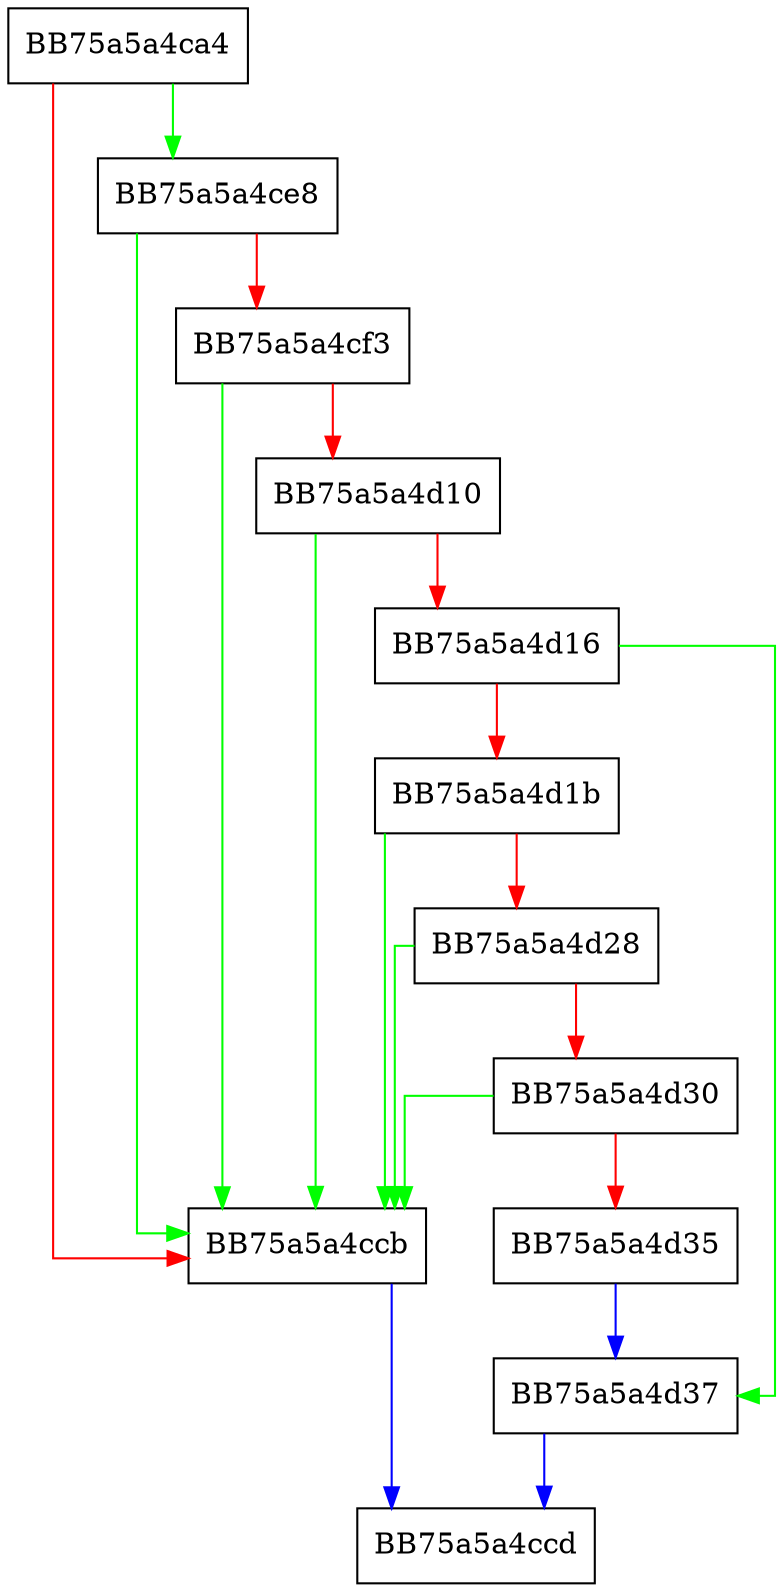 digraph sqlite3IsLikeFunction {
  node [shape="box"];
  graph [splines=ortho];
  BB75a5a4ca4 -> BB75a5a4ce8 [color="green"];
  BB75a5a4ca4 -> BB75a5a4ccb [color="red"];
  BB75a5a4ccb -> BB75a5a4ccd [color="blue"];
  BB75a5a4ce8 -> BB75a5a4ccb [color="green"];
  BB75a5a4ce8 -> BB75a5a4cf3 [color="red"];
  BB75a5a4cf3 -> BB75a5a4ccb [color="green"];
  BB75a5a4cf3 -> BB75a5a4d10 [color="red"];
  BB75a5a4d10 -> BB75a5a4ccb [color="green"];
  BB75a5a4d10 -> BB75a5a4d16 [color="red"];
  BB75a5a4d16 -> BB75a5a4d37 [color="green"];
  BB75a5a4d16 -> BB75a5a4d1b [color="red"];
  BB75a5a4d1b -> BB75a5a4ccb [color="green"];
  BB75a5a4d1b -> BB75a5a4d28 [color="red"];
  BB75a5a4d28 -> BB75a5a4ccb [color="green"];
  BB75a5a4d28 -> BB75a5a4d30 [color="red"];
  BB75a5a4d30 -> BB75a5a4ccb [color="green"];
  BB75a5a4d30 -> BB75a5a4d35 [color="red"];
  BB75a5a4d35 -> BB75a5a4d37 [color="blue"];
  BB75a5a4d37 -> BB75a5a4ccd [color="blue"];
}